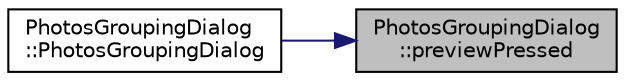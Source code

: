 digraph "PhotosGroupingDialog::previewPressed"
{
 // LATEX_PDF_SIZE
  edge [fontname="Helvetica",fontsize="10",labelfontname="Helvetica",labelfontsize="10"];
  node [fontname="Helvetica",fontsize="10",shape=record];
  rankdir="RL";
  Node1 [label="PhotosGroupingDialog\l::previewPressed",height=0.2,width=0.4,color="black", fillcolor="grey75", style="filled", fontcolor="black",tooltip=" "];
  Node1 -> Node2 [dir="back",color="midnightblue",fontsize="10",style="solid",fontname="Helvetica"];
  Node2 [label="PhotosGroupingDialog\l::PhotosGroupingDialog",height=0.2,width=0.4,color="black", fillcolor="white", style="filled",URL="$class_photos_grouping_dialog.html#aeed3a4a101b4a4397df363f55f3dc7a1",tooltip=" "];
}
